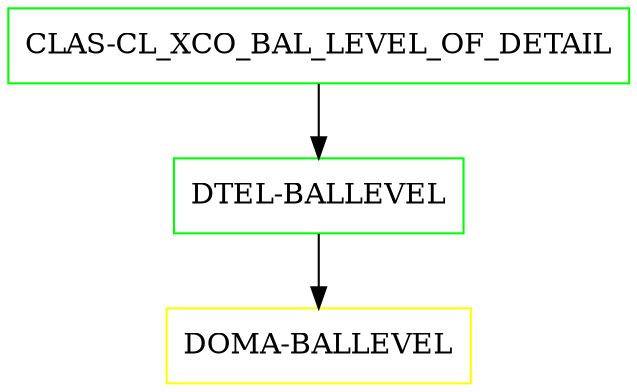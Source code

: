 digraph G {
  "CLAS-CL_XCO_BAL_LEVEL_OF_DETAIL" [shape=box,color=green];
  "DTEL-BALLEVEL" [shape=box,color=green,URL="./DTEL_BALLEVEL.html"];
  "DOMA-BALLEVEL" [shape=box,color=yellow,URL="./DOMA_BALLEVEL.html"];
  "CLAS-CL_XCO_BAL_LEVEL_OF_DETAIL" -> "DTEL-BALLEVEL";
  "DTEL-BALLEVEL" -> "DOMA-BALLEVEL";
}
